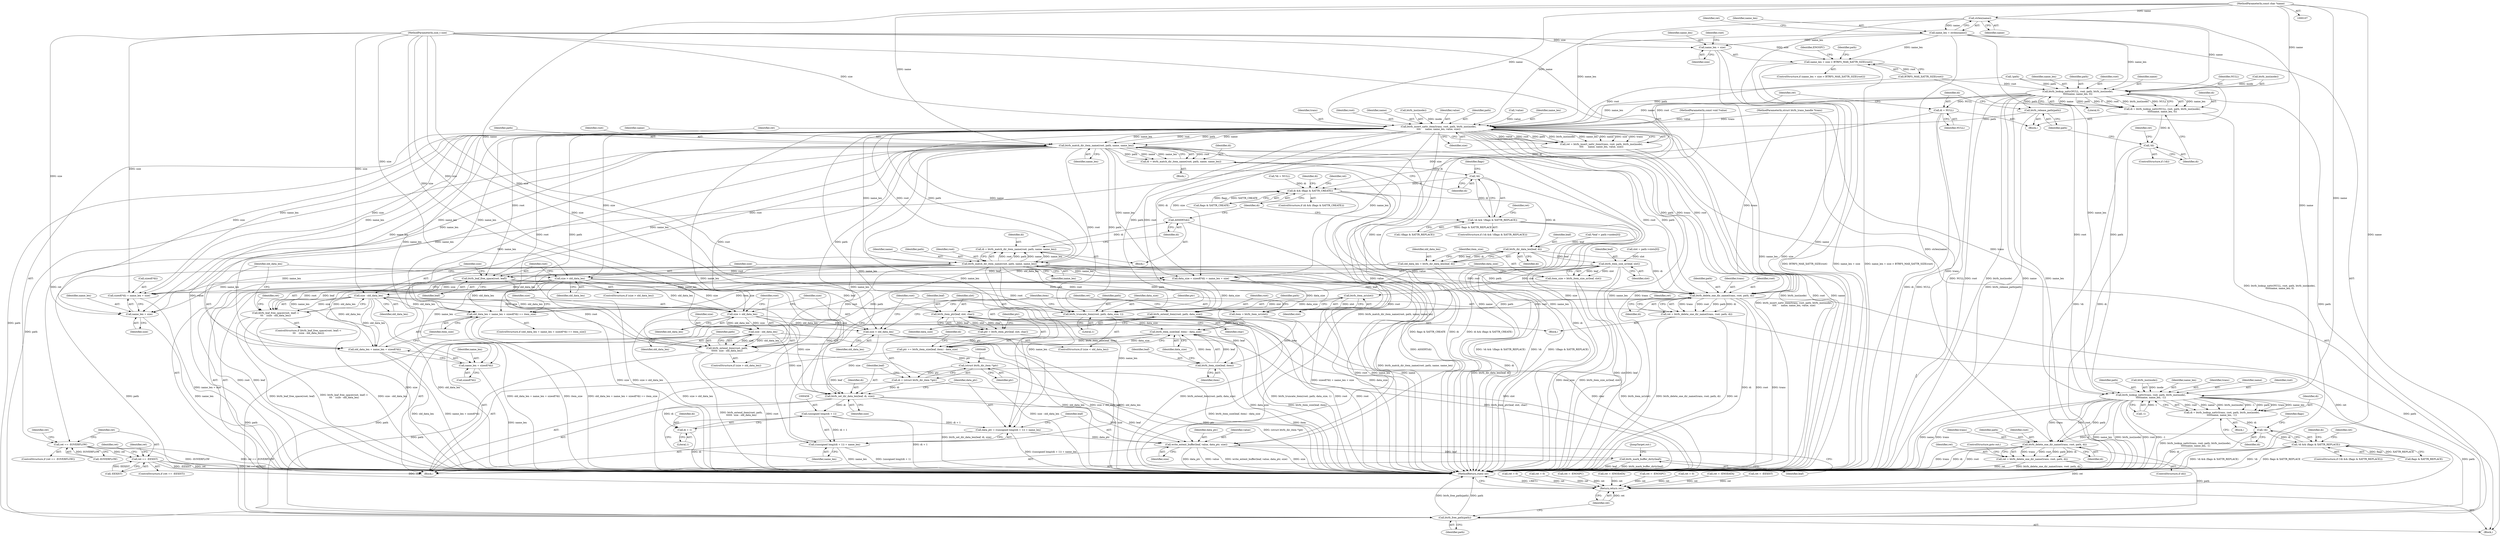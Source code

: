 digraph "0_linux_5f5bc6b1e2d5a6f827bc860ef2dc5b6f365d1339_1@API" {
"1000130" [label="(Call,strlen(name))"];
"1000110" [label="(MethodParameterIn,const char *name)"];
"1000128" [label="(Call,name_len = strlen(name))"];
"1000137" [label="(Call,name_len + size > BTRFS_MAX_XATTR_SIZE(root))"];
"1000138" [label="(Call,name_len + size)"];
"1000166" [label="(Call,btrfs_lookup_xattr(trans, root, path, btrfs_ino(inode),\n\t\t\t\t\tname, name_len, -1))"];
"1000164" [label="(Call,di = btrfs_lookup_xattr(trans, root, path, btrfs_ino(inode),\n\t\t\t\t\tname, name_len, -1))"];
"1000178" [label="(Call,!di)"];
"1000177" [label="(Call,!di && (flags & XATTR_REPLACE))"];
"1000192" [label="(Call,btrfs_delete_one_dir_name(trans, root, path, di))"];
"1000190" [label="(Call,ret = btrfs_delete_one_dir_name(trans, root, path, di))"];
"1000475" [label="(Return,return ret;)"];
"1000473" [label="(Call,btrfs_free_path(path))"];
"1000211" [label="(Call,btrfs_lookup_xattr(NULL, root, path, btrfs_ino(inode),\n\t\t\t\t\tname, name_len, 0))"];
"1000209" [label="(Call,di = btrfs_lookup_xattr(NULL, root, path, btrfs_ino(inode),\n\t\t\t\t\tname, name_len, 0))"];
"1000221" [label="(Call,!di)"];
"1000229" [label="(Call,btrfs_release_path(path))"];
"1000236" [label="(Call,btrfs_insert_xattr_item(trans, root, path, btrfs_ino(inode),\n\t\t\t\t      name, name_len, value, size))"];
"1000234" [label="(Call,ret = btrfs_insert_xattr_item(trans, root, path, btrfs_ino(inode),\n\t\t\t\t      name, name_len, value, size))"];
"1000247" [label="(Call,ret == -EOVERFLOW)"];
"1000284" [label="(Call,ret == -EEXIST)"];
"1000263" [label="(Call,btrfs_match_dir_item_name(root, path, name, name_len))"];
"1000261" [label="(Call,di = btrfs_match_dir_item_name(root, path, name, name_len))"];
"1000270" [label="(Call,!di)"];
"1000269" [label="(Call,!di && !(flags & XATTR_REPLACE))"];
"1000307" [label="(Call,di && (flags & XATTR_CREATE))"];
"1000340" [label="(Call,btrfs_dir_data_len(leaf, di))"];
"1000338" [label="(Call,old_data_len = btrfs_dir_data_len(leaf, di))"];
"1000363" [label="(Call,size > old_data_len)"];
"1000372" [label="(Call,size - old_data_len)"];
"1000368" [label="(Call,btrfs_leaf_free_space(root, leaf) <\n\t\t\t    (size - old_data_len))"];
"1000382" [label="(Call,old_data_len + name_len + sizeof(*di) == item_size)"];
"1000383" [label="(Call,old_data_len + name_len + sizeof(*di))"];
"1000393" [label="(Call,size > old_data_len)"];
"1000399" [label="(Call,size - old_data_len)"];
"1000396" [label="(Call,btrfs_extend_item(root, path,\n\t\t\t\t\t\t  size - old_data_len))"];
"1000450" [label="(Call,btrfs_set_dir_data_len(leaf, di, size))"];
"1000457" [label="(Call,(unsigned long)(di + 1))"];
"1000454" [label="(Call,data_ptr = ((unsigned long)(di + 1)) + name_len)"];
"1000463" [label="(Call,write_extent_buffer(leaf, value, data_ptr, size))"];
"1000468" [label="(Call,btrfs_mark_buffer_dirty(leaf))"];
"1000456" [label="(Call,((unsigned long)(di + 1)) + name_len)"];
"1000459" [label="(Call,di + 1)"];
"1000404" [label="(Call,size < old_data_len)"];
"1000346" [label="(Call,btrfs_item_size_nr(leaf, slot))"];
"1000344" [label="(Call,item_size = btrfs_item_size_nr(leaf, slot))"];
"1000369" [label="(Call,btrfs_leaf_free_space(root, leaf))"];
"1000407" [label="(Call,btrfs_truncate_item(root, path, data_size, 1))"];
"1000440" [label="(Call,btrfs_item_size(leaf, item) - data_size)"];
"1000438" [label="(Call,ptr += btrfs_item_size(leaf, item) - data_size)"];
"1000447" [label="(Call,(struct btrfs_dir_item *)ptr)"];
"1000445" [label="(Call,di = (struct btrfs_dir_item *)ptr)"];
"1000416" [label="(Call,btrfs_delete_one_dir_name(trans, root, path, di))"];
"1000414" [label="(Call,ret = btrfs_delete_one_dir_name(trans, root, path, di))"];
"1000424" [label="(Call,btrfs_extend_item(root, path, data_size))"];
"1000434" [label="(Call,btrfs_item_ptr(leaf, slot, char))"];
"1000432" [label="(Call,ptr = btrfs_item_ptr(leaf, slot, char))"];
"1000441" [label="(Call,btrfs_item_size(leaf, item))"];
"1000430" [label="(Call,btrfs_item_nr(slot))"];
"1000428" [label="(Call,item = btrfs_item_nr(slot))"];
"1000350" [label="(Call,data_size = sizeof(*di) + name_len + size)"];
"1000352" [label="(Call,sizeof(*di) + name_len + size)"];
"1000356" [label="(Call,name_len + size)"];
"1000385" [label="(Call,name_len + sizeof(*di))"];
"1000294" [label="(Call,btrfs_match_dir_item_name(root, path, name, name_len))"];
"1000292" [label="(Call,di = btrfs_match_dir_item_name(root, path, name, name_len))"];
"1000299" [label="(Call,ASSERT(di))"];
"1000231" [label="(Call,di = NULL)"];
"1000192" [label="(Call,btrfs_delete_one_dir_name(trans, root, path, di))"];
"1000183" [label="(Call,ret = -ENODATA)"];
"1000174" [label="(Call,-1)"];
"1000172" [label="(Identifier,name)"];
"1000414" [label="(Call,ret = btrfs_delete_one_dir_name(trans, root, path, di))"];
"1000265" [label="(Identifier,path)"];
"1000309" [label="(Call,flags & XATTR_CREATE)"];
"1000339" [label="(Identifier,old_data_len)"];
"1000194" [label="(Identifier,root)"];
"1000369" [label="(Call,btrfs_leaf_free_space(root, leaf))"];
"1000387" [label="(Call,sizeof(*di))"];
"1000347" [label="(Identifier,leaf)"];
"1000322" [label="(Call,slot = path->slots[0])"];
"1000277" [label="(Call,ret = -ENOSPC)"];
"1000246" [label="(ControlStructure,if (ret == -EOVERFLOW))"];
"1000178" [label="(Call,!di)"];
"1000307" [label="(Call,di && (flags & XATTR_CREATE))"];
"1000290" [label="(Identifier,ret)"];
"1000269" [label="(Call,!di && !(flags & XATTR_REPLACE))"];
"1000346" [label="(Call,btrfs_item_size_nr(leaf, slot))"];
"1000108" [label="(MethodParameterIn,struct btrfs_trans_handle *trans)"];
"1000381" [label="(ControlStructure,if (old_data_len + name_len + sizeof(*di) == item_size))"];
"1000404" [label="(Call,size < old_data_len)"];
"1000433" [label="(Identifier,ptr)"];
"1000406" [label="(Identifier,old_data_len)"];
"1000436" [label="(Identifier,slot)"];
"1000386" [label="(Identifier,name_len)"];
"1000415" [label="(Identifier,ret)"];
"1000353" [label="(Call,sizeof(*di))"];
"1000286" [label="(Call,-EEXIST)"];
"1000110" [label="(MethodParameterIn,const char *name)"];
"1000165" [label="(Identifier,di)"];
"1000213" [label="(Identifier,root)"];
"1000111" [label="(MethodParameterIn,const void *value)"];
"1000413" [label="(Block,)"];
"1000202" [label="(Block,)"];
"1000168" [label="(Identifier,root)"];
"1000252" [label="(Call,ret = 0)"];
"1000239" [label="(Identifier,path)"];
"1000247" [label="(Call,ret == -EOVERFLOW)"];
"1000444" [label="(Identifier,data_size)"];
"1000371" [label="(Identifier,leaf)"];
"1000263" [label="(Call,btrfs_match_dir_item_name(root, path, name, name_len))"];
"1000462" [label="(Identifier,name_len)"];
"1000224" [label="(Call,ret = -ENODATA)"];
"1000161" [label="(Call,!value)"];
"1000443" [label="(Identifier,item)"];
"1000352" [label="(Call,sizeof(*di) + name_len + size)"];
"1000217" [label="(Identifier,name)"];
"1000176" [label="(ControlStructure,if (!di && (flags & XATTR_REPLACE)))"];
"1000139" [label="(Identifier,name_len)"];
"1000306" [label="(ControlStructure,if (di && (flags & XATTR_CREATE)))"];
"1000267" [label="(Identifier,name_len)"];
"1000368" [label="(Call,btrfs_leaf_free_space(root, leaf) <\n\t\t\t    (size - old_data_len))"];
"1000145" [label="(Identifier,ENOSPC)"];
"1000367" [label="(ControlStructure,if (btrfs_leaf_free_space(root, leaf) <\n\t\t\t    (size - old_data_len)))"];
"1000220" [label="(ControlStructure,if (!di))"];
"1000196" [label="(Identifier,di)"];
"1000249" [label="(Call,-EOVERFLOW)"];
"1000128" [label="(Call,name_len = strlen(name))"];
"1000341" [label="(Identifier,leaf)"];
"1000274" [label="(Identifier,flags)"];
"1000271" [label="(Identifier,di)"];
"1000467" [label="(Identifier,size)"];
"1000296" [label="(Identifier,path)"];
"1000243" [label="(Identifier,name_len)"];
"1000430" [label="(Call,btrfs_item_nr(slot))"];
"1000434" [label="(Call,btrfs_item_ptr(leaf, slot, char))"];
"1000442" [label="(Identifier,leaf)"];
"1000313" [label="(Call,ret = -EEXIST)"];
"1000392" [label="(ControlStructure,if (size > old_data_len))"];
"1000465" [label="(Identifier,value)"];
"1000424" [label="(Call,btrfs_extend_item(root, path, data_size))"];
"1000456" [label="(Call,((unsigned long)(di + 1)) + name_len)"];
"1000264" [label="(Identifier,root)"];
"1000397" [label="(Identifier,root)"];
"1000464" [label="(Identifier,leaf)"];
"1000408" [label="(Identifier,root)"];
"1000418" [label="(Identifier,root)"];
"1000295" [label="(Identifier,root)"];
"1000212" [label="(Identifier,NULL)"];
"1000416" [label="(Call,btrfs_delete_one_dir_name(trans, root, path, di))"];
"1000400" [label="(Identifier,size)"];
"1000190" [label="(Call,ret = btrfs_delete_one_dir_name(trans, root, path, di))"];
"1000384" [label="(Identifier,old_data_len)"];
"1000440" [label="(Call,btrfs_item_size(leaf, item) - data_size)"];
"1000410" [label="(Identifier,data_size)"];
"1000477" [label="(MethodReturn,static int)"];
"1000427" [label="(Identifier,data_size)"];
"1000197" [label="(ControlStructure,goto out;)"];
"1000472" [label="(JumpTarget,out:)"];
"1000240" [label="(Call,btrfs_ino(inode))"];
"1000285" [label="(Identifier,ret)"];
"1000452" [label="(Identifier,di)"];
"1000235" [label="(Identifier,ret)"];
"1000278" [label="(Identifier,ret)"];
"1000363" [label="(Call,size > old_data_len)"];
"1000231" [label="(Call,di = NULL)"];
"1000140" [label="(Identifier,size)"];
"1000446" [label="(Identifier,di)"];
"1000237" [label="(Identifier,trans)"];
"1000137" [label="(Call,name_len + size > BTRFS_MAX_XATTR_SIZE(root))"];
"1000116" [label="(Call,*di = NULL)"];
"1000230" [label="(Identifier,path)"];
"1000390" [label="(Identifier,item_size)"];
"1000396" [label="(Call,btrfs_extend_item(root, path,\n\t\t\t\t\t\t  size - old_data_len))"];
"1000351" [label="(Identifier,data_size)"];
"1000229" [label="(Call,btrfs_release_path(path))"];
"1000393" [label="(Call,size > old_data_len)"];
"1000455" [label="(Identifier,data_ptr)"];
"1000469" [label="(Identifier,leaf)"];
"1000303" [label="(Identifier,ret)"];
"1000460" [label="(Identifier,di)"];
"1000166" [label="(Call,btrfs_lookup_xattr(trans, root, path, btrfs_ino(inode),\n\t\t\t\t\tname, name_len, -1))"];
"1000475" [label="(Return,return ret;)"];
"1000272" [label="(Call,!(flags & XATTR_REPLACE))"];
"1000451" [label="(Identifier,leaf)"];
"1000344" [label="(Call,item_size = btrfs_item_size_nr(leaf, slot))"];
"1000374" [label="(Identifier,old_data_len)"];
"1000457" [label="(Call,(unsigned long)(di + 1))"];
"1000292" [label="(Call,di = btrfs_match_dir_item_name(root, path, name, name_len))"];
"1000215" [label="(Call,btrfs_ino(inode))"];
"1000445" [label="(Call,di = (struct btrfs_dir_item *)ptr)"];
"1000210" [label="(Identifier,di)"];
"1000218" [label="(Identifier,name_len)"];
"1000474" [label="(Identifier,path)"];
"1000169" [label="(Identifier,path)"];
"1000221" [label="(Call,!di)"];
"1000377" [label="(Identifier,ret)"];
"1000394" [label="(Identifier,size)"];
"1000466" [label="(Identifier,data_ptr)"];
"1000338" [label="(Call,old_data_len = btrfs_dir_data_len(leaf, di))"];
"1000419" [label="(Identifier,path)"];
"1000431" [label="(Identifier,slot)"];
"1000435" [label="(Identifier,leaf)"];
"1000289" [label="(Call,ret = 0)"];
"1000373" [label="(Identifier,size)"];
"1000425" [label="(Identifier,root)"];
"1000426" [label="(Identifier,path)"];
"1000193" [label="(Identifier,trans)"];
"1000441" [label="(Call,btrfs_item_size(leaf, item))"];
"1000319" [label="(Identifier,di)"];
"1000449" [label="(Identifier,ptr)"];
"1000147" [label="(Identifier,path)"];
"1000177" [label="(Call,!di && (flags & XATTR_REPLACE))"];
"1000219" [label="(Literal,0)"];
"1000222" [label="(Identifier,di)"];
"1000138" [label="(Call,name_len + size)"];
"1000141" [label="(Call,BTRFS_MAX_XATTR_SIZE(root))"];
"1000130" [label="(Call,strlen(name))"];
"1000195" [label="(Identifier,path)"];
"1000429" [label="(Identifier,item)"];
"1000191" [label="(Identifier,ret)"];
"1000428" [label="(Call,item = btrfs_item_nr(slot))"];
"1000476" [label="(Identifier,ret)"];
"1000233" [label="(Identifier,NULL)"];
"1000253" [label="(Identifier,ret)"];
"1000405" [label="(Identifier,size)"];
"1000133" [label="(Call,ret = 0)"];
"1000245" [label="(Identifier,size)"];
"1000403" [label="(ControlStructure,if (size < old_data_len))"];
"1000288" [label="(Block,)"];
"1000357" [label="(Identifier,name_len)"];
"1000308" [label="(Identifier,di)"];
"1000170" [label="(Call,btrfs_ino(inode))"];
"1000299" [label="(Call,ASSERT(di))"];
"1000450" [label="(Call,btrfs_set_dir_data_len(leaf, di, size))"];
"1000350" [label="(Call,data_size = sizeof(*di) + name_len + size)"];
"1000330" [label="(Call,*leaf = path->nodes[0])"];
"1000297" [label="(Identifier,name)"];
"1000376" [label="(Call,ret = -ENOSPC)"];
"1000232" [label="(Identifier,di)"];
"1000294" [label="(Call,btrfs_match_dir_item_name(root, path, name, name_len))"];
"1000439" [label="(Identifier,ptr)"];
"1000270" [label="(Call,!di)"];
"1000236" [label="(Call,btrfs_insert_xattr_item(trans, root, path, btrfs_ino(inode),\n\t\t\t\t      name, name_len, value, size))"];
"1000131" [label="(Identifier,name)"];
"1000112" [label="(MethodParameterIn,size_t size)"];
"1000225" [label="(Identifier,ret)"];
"1000463" [label="(Call,write_extent_buffer(leaf, value, data_ptr, size))"];
"1000298" [label="(Identifier,name_len)"];
"1000209" [label="(Call,di = btrfs_lookup_xattr(NULL, root, path, btrfs_ino(inode),\n\t\t\t\t\tname, name_len, 0))"];
"1000163" [label="(Block,)"];
"1000382" [label="(Call,old_data_len + name_len + sizeof(*di) == item_size)"];
"1000401" [label="(Identifier,old_data_len)"];
"1000468" [label="(Call,btrfs_mark_buffer_dirty(leaf))"];
"1000422" [label="(Identifier,ret)"];
"1000211" [label="(Call,btrfs_lookup_xattr(NULL, root, path, btrfs_ino(inode),\n\t\t\t\t\tname, name_len, 0))"];
"1000398" [label="(Identifier,path)"];
"1000262" [label="(Identifier,di)"];
"1000364" [label="(Identifier,size)"];
"1000234" [label="(Call,ret = btrfs_insert_xattr_item(trans, root, path, btrfs_ino(inode),\n\t\t\t\t      name, name_len, value, size))"];
"1000150" [label="(Call,!path)"];
"1000372" [label="(Call,size - old_data_len)"];
"1000342" [label="(Identifier,di)"];
"1000417" [label="(Identifier,trans)"];
"1000437" [label="(Identifier,char)"];
"1000407" [label="(Call,btrfs_truncate_item(root, path, data_size, 1))"];
"1000447" [label="(Call,(struct btrfs_dir_item *)ptr)"];
"1000179" [label="(Identifier,di)"];
"1000142" [label="(Identifier,root)"];
"1000238" [label="(Identifier,root)"];
"1000383" [label="(Call,old_data_len + name_len + sizeof(*di))"];
"1000370" [label="(Identifier,root)"];
"1000411" [label="(Literal,1)"];
"1000181" [label="(Identifier,flags)"];
"1000214" [label="(Identifier,path)"];
"1000261" [label="(Call,di = btrfs_match_dir_item_name(root, path, name, name_len))"];
"1000266" [label="(Identifier,name)"];
"1000188" [label="(ControlStructure,if (di))"];
"1000454" [label="(Call,data_ptr = ((unsigned long)(di + 1)) + name_len)"];
"1000314" [label="(Identifier,ret)"];
"1000340" [label="(Call,btrfs_dir_data_len(leaf, di))"];
"1000348" [label="(Identifier,slot)"];
"1000438" [label="(Call,ptr += btrfs_item_size(leaf, item) - data_size)"];
"1000251" [label="(Block,)"];
"1000134" [label="(Identifier,ret)"];
"1000283" [label="(ControlStructure,if (ret == -EEXIST))"];
"1000242" [label="(Identifier,name)"];
"1000432" [label="(Call,ptr = btrfs_item_ptr(leaf, slot, char))"];
"1000459" [label="(Call,di + 1)"];
"1000284" [label="(Call,ret == -EEXIST)"];
"1000453" [label="(Identifier,size)"];
"1000362" [label="(ControlStructure,if (size > old_data_len))"];
"1000399" [label="(Call,size - old_data_len)"];
"1000189" [label="(Identifier,di)"];
"1000420" [label="(Identifier,di)"];
"1000114" [label="(Block,)"];
"1000385" [label="(Call,name_len + sizeof(*di))"];
"1000173" [label="(Identifier,name_len)"];
"1000244" [label="(Identifier,value)"];
"1000268" [label="(ControlStructure,if (!di && !(flags & XATTR_REPLACE)))"];
"1000409" [label="(Identifier,path)"];
"1000136" [label="(ControlStructure,if (name_len + size > BTRFS_MAX_XATTR_SIZE(root)))"];
"1000358" [label="(Identifier,size)"];
"1000164" [label="(Call,di = btrfs_lookup_xattr(trans, root, path, btrfs_ino(inode),\n\t\t\t\t\tname, name_len, -1))"];
"1000300" [label="(Identifier,di)"];
"1000129" [label="(Identifier,name_len)"];
"1000320" [label="(Block,)"];
"1000180" [label="(Call,flags & XATTR_REPLACE)"];
"1000345" [label="(Identifier,item_size)"];
"1000248" [label="(Identifier,ret)"];
"1000473" [label="(Call,btrfs_free_path(path))"];
"1000461" [label="(Literal,1)"];
"1000365" [label="(Identifier,old_data_len)"];
"1000293" [label="(Identifier,di)"];
"1000356" [label="(Call,name_len + size)"];
"1000167" [label="(Identifier,trans)"];
"1000395" [label="(Identifier,old_data_len)"];
"1000184" [label="(Identifier,ret)"];
"1000130" -> "1000128"  [label="AST: "];
"1000130" -> "1000131"  [label="CFG: "];
"1000131" -> "1000130"  [label="AST: "];
"1000128" -> "1000130"  [label="CFG: "];
"1000130" -> "1000477"  [label="DDG: name"];
"1000130" -> "1000128"  [label="DDG: name"];
"1000110" -> "1000130"  [label="DDG: name"];
"1000130" -> "1000166"  [label="DDG: name"];
"1000130" -> "1000211"  [label="DDG: name"];
"1000130" -> "1000236"  [label="DDG: name"];
"1000110" -> "1000107"  [label="AST: "];
"1000110" -> "1000477"  [label="DDG: name"];
"1000110" -> "1000166"  [label="DDG: name"];
"1000110" -> "1000211"  [label="DDG: name"];
"1000110" -> "1000236"  [label="DDG: name"];
"1000110" -> "1000263"  [label="DDG: name"];
"1000110" -> "1000294"  [label="DDG: name"];
"1000128" -> "1000114"  [label="AST: "];
"1000129" -> "1000128"  [label="AST: "];
"1000134" -> "1000128"  [label="CFG: "];
"1000128" -> "1000477"  [label="DDG: strlen(name)"];
"1000128" -> "1000137"  [label="DDG: name_len"];
"1000128" -> "1000138"  [label="DDG: name_len"];
"1000128" -> "1000166"  [label="DDG: name_len"];
"1000128" -> "1000211"  [label="DDG: name_len"];
"1000128" -> "1000236"  [label="DDG: name_len"];
"1000137" -> "1000136"  [label="AST: "];
"1000137" -> "1000141"  [label="CFG: "];
"1000138" -> "1000137"  [label="AST: "];
"1000141" -> "1000137"  [label="AST: "];
"1000145" -> "1000137"  [label="CFG: "];
"1000147" -> "1000137"  [label="CFG: "];
"1000137" -> "1000477"  [label="DDG: BTRFS_MAX_XATTR_SIZE(root)"];
"1000137" -> "1000477"  [label="DDG: name_len + size"];
"1000137" -> "1000477"  [label="DDG: name_len + size > BTRFS_MAX_XATTR_SIZE(root)"];
"1000112" -> "1000137"  [label="DDG: size"];
"1000141" -> "1000137"  [label="DDG: root"];
"1000138" -> "1000140"  [label="CFG: "];
"1000139" -> "1000138"  [label="AST: "];
"1000140" -> "1000138"  [label="AST: "];
"1000142" -> "1000138"  [label="CFG: "];
"1000138" -> "1000477"  [label="DDG: name_len"];
"1000138" -> "1000477"  [label="DDG: size"];
"1000112" -> "1000138"  [label="DDG: size"];
"1000166" -> "1000164"  [label="AST: "];
"1000166" -> "1000174"  [label="CFG: "];
"1000167" -> "1000166"  [label="AST: "];
"1000168" -> "1000166"  [label="AST: "];
"1000169" -> "1000166"  [label="AST: "];
"1000170" -> "1000166"  [label="AST: "];
"1000172" -> "1000166"  [label="AST: "];
"1000173" -> "1000166"  [label="AST: "];
"1000174" -> "1000166"  [label="AST: "];
"1000164" -> "1000166"  [label="CFG: "];
"1000166" -> "1000477"  [label="DDG: root"];
"1000166" -> "1000477"  [label="DDG: name"];
"1000166" -> "1000477"  [label="DDG: trans"];
"1000166" -> "1000477"  [label="DDG: name_len"];
"1000166" -> "1000477"  [label="DDG: btrfs_ino(inode)"];
"1000166" -> "1000477"  [label="DDG: -1"];
"1000166" -> "1000164"  [label="DDG: root"];
"1000166" -> "1000164"  [label="DDG: name"];
"1000166" -> "1000164"  [label="DDG: btrfs_ino(inode)"];
"1000166" -> "1000164"  [label="DDG: -1"];
"1000166" -> "1000164"  [label="DDG: path"];
"1000166" -> "1000164"  [label="DDG: trans"];
"1000166" -> "1000164"  [label="DDG: name_len"];
"1000108" -> "1000166"  [label="DDG: trans"];
"1000141" -> "1000166"  [label="DDG: root"];
"1000150" -> "1000166"  [label="DDG: path"];
"1000170" -> "1000166"  [label="DDG: inode"];
"1000174" -> "1000166"  [label="DDG: 1"];
"1000166" -> "1000192"  [label="DDG: trans"];
"1000166" -> "1000192"  [label="DDG: root"];
"1000166" -> "1000192"  [label="DDG: path"];
"1000166" -> "1000473"  [label="DDG: path"];
"1000164" -> "1000163"  [label="AST: "];
"1000165" -> "1000164"  [label="AST: "];
"1000179" -> "1000164"  [label="CFG: "];
"1000164" -> "1000477"  [label="DDG: btrfs_lookup_xattr(trans, root, path, btrfs_ino(inode),\n\t\t\t\t\tname, name_len, -1)"];
"1000164" -> "1000178"  [label="DDG: di"];
"1000178" -> "1000177"  [label="AST: "];
"1000178" -> "1000179"  [label="CFG: "];
"1000179" -> "1000178"  [label="AST: "];
"1000181" -> "1000178"  [label="CFG: "];
"1000177" -> "1000178"  [label="CFG: "];
"1000178" -> "1000477"  [label="DDG: di"];
"1000178" -> "1000177"  [label="DDG: di"];
"1000178" -> "1000192"  [label="DDG: di"];
"1000177" -> "1000176"  [label="AST: "];
"1000177" -> "1000180"  [label="CFG: "];
"1000180" -> "1000177"  [label="AST: "];
"1000184" -> "1000177"  [label="CFG: "];
"1000189" -> "1000177"  [label="CFG: "];
"1000177" -> "1000477"  [label="DDG: !di"];
"1000177" -> "1000477"  [label="DDG: flags & XATTR_REPLACE"];
"1000177" -> "1000477"  [label="DDG: !di && (flags & XATTR_REPLACE)"];
"1000180" -> "1000177"  [label="DDG: flags"];
"1000180" -> "1000177"  [label="DDG: XATTR_REPLACE"];
"1000192" -> "1000190"  [label="AST: "];
"1000192" -> "1000196"  [label="CFG: "];
"1000193" -> "1000192"  [label="AST: "];
"1000194" -> "1000192"  [label="AST: "];
"1000195" -> "1000192"  [label="AST: "];
"1000196" -> "1000192"  [label="AST: "];
"1000190" -> "1000192"  [label="CFG: "];
"1000192" -> "1000477"  [label="DDG: root"];
"1000192" -> "1000477"  [label="DDG: trans"];
"1000192" -> "1000477"  [label="DDG: di"];
"1000192" -> "1000190"  [label="DDG: trans"];
"1000192" -> "1000190"  [label="DDG: root"];
"1000192" -> "1000190"  [label="DDG: path"];
"1000192" -> "1000190"  [label="DDG: di"];
"1000108" -> "1000192"  [label="DDG: trans"];
"1000192" -> "1000473"  [label="DDG: path"];
"1000190" -> "1000188"  [label="AST: "];
"1000191" -> "1000190"  [label="AST: "];
"1000197" -> "1000190"  [label="CFG: "];
"1000190" -> "1000477"  [label="DDG: ret"];
"1000190" -> "1000477"  [label="DDG: btrfs_delete_one_dir_name(trans, root, path, di)"];
"1000190" -> "1000475"  [label="DDG: ret"];
"1000475" -> "1000114"  [label="AST: "];
"1000475" -> "1000476"  [label="CFG: "];
"1000476" -> "1000475"  [label="AST: "];
"1000477" -> "1000475"  [label="CFG: "];
"1000475" -> "1000477"  [label="DDG: <RET>"];
"1000476" -> "1000475"  [label="DDG: ret"];
"1000224" -> "1000475"  [label="DDG: ret"];
"1000376" -> "1000475"  [label="DDG: ret"];
"1000284" -> "1000475"  [label="DDG: ret"];
"1000183" -> "1000475"  [label="DDG: ret"];
"1000133" -> "1000475"  [label="DDG: ret"];
"1000277" -> "1000475"  [label="DDG: ret"];
"1000414" -> "1000475"  [label="DDG: ret"];
"1000313" -> "1000475"  [label="DDG: ret"];
"1000252" -> "1000475"  [label="DDG: ret"];
"1000289" -> "1000475"  [label="DDG: ret"];
"1000473" -> "1000114"  [label="AST: "];
"1000473" -> "1000474"  [label="CFG: "];
"1000474" -> "1000473"  [label="AST: "];
"1000476" -> "1000473"  [label="CFG: "];
"1000473" -> "1000477"  [label="DDG: path"];
"1000473" -> "1000477"  [label="DDG: btrfs_free_path(path)"];
"1000211" -> "1000473"  [label="DDG: path"];
"1000424" -> "1000473"  [label="DDG: path"];
"1000416" -> "1000473"  [label="DDG: path"];
"1000236" -> "1000473"  [label="DDG: path"];
"1000396" -> "1000473"  [label="DDG: path"];
"1000294" -> "1000473"  [label="DDG: path"];
"1000407" -> "1000473"  [label="DDG: path"];
"1000263" -> "1000473"  [label="DDG: path"];
"1000211" -> "1000209"  [label="AST: "];
"1000211" -> "1000219"  [label="CFG: "];
"1000212" -> "1000211"  [label="AST: "];
"1000213" -> "1000211"  [label="AST: "];
"1000214" -> "1000211"  [label="AST: "];
"1000215" -> "1000211"  [label="AST: "];
"1000217" -> "1000211"  [label="AST: "];
"1000218" -> "1000211"  [label="AST: "];
"1000219" -> "1000211"  [label="AST: "];
"1000209" -> "1000211"  [label="CFG: "];
"1000211" -> "1000477"  [label="DDG: name"];
"1000211" -> "1000477"  [label="DDG: name_len"];
"1000211" -> "1000477"  [label="DDG: NULL"];
"1000211" -> "1000477"  [label="DDG: root"];
"1000211" -> "1000477"  [label="DDG: btrfs_ino(inode)"];
"1000211" -> "1000209"  [label="DDG: name_len"];
"1000211" -> "1000209"  [label="DDG: name"];
"1000211" -> "1000209"  [label="DDG: path"];
"1000211" -> "1000209"  [label="DDG: 0"];
"1000211" -> "1000209"  [label="DDG: root"];
"1000211" -> "1000209"  [label="DDG: btrfs_ino(inode)"];
"1000211" -> "1000209"  [label="DDG: NULL"];
"1000141" -> "1000211"  [label="DDG: root"];
"1000150" -> "1000211"  [label="DDG: path"];
"1000215" -> "1000211"  [label="DDG: inode"];
"1000211" -> "1000229"  [label="DDG: path"];
"1000211" -> "1000231"  [label="DDG: NULL"];
"1000211" -> "1000236"  [label="DDG: root"];
"1000211" -> "1000236"  [label="DDG: name"];
"1000211" -> "1000236"  [label="DDG: name_len"];
"1000209" -> "1000202"  [label="AST: "];
"1000210" -> "1000209"  [label="AST: "];
"1000222" -> "1000209"  [label="CFG: "];
"1000209" -> "1000477"  [label="DDG: btrfs_lookup_xattr(NULL, root, path, btrfs_ino(inode),\n\t\t\t\t\tname, name_len, 0)"];
"1000209" -> "1000221"  [label="DDG: di"];
"1000221" -> "1000220"  [label="AST: "];
"1000221" -> "1000222"  [label="CFG: "];
"1000222" -> "1000221"  [label="AST: "];
"1000225" -> "1000221"  [label="CFG: "];
"1000230" -> "1000221"  [label="CFG: "];
"1000221" -> "1000477"  [label="DDG: !di"];
"1000221" -> "1000477"  [label="DDG: di"];
"1000229" -> "1000202"  [label="AST: "];
"1000229" -> "1000230"  [label="CFG: "];
"1000230" -> "1000229"  [label="AST: "];
"1000232" -> "1000229"  [label="CFG: "];
"1000229" -> "1000477"  [label="DDG: btrfs_release_path(path)"];
"1000229" -> "1000236"  [label="DDG: path"];
"1000236" -> "1000234"  [label="AST: "];
"1000236" -> "1000245"  [label="CFG: "];
"1000237" -> "1000236"  [label="AST: "];
"1000238" -> "1000236"  [label="AST: "];
"1000239" -> "1000236"  [label="AST: "];
"1000240" -> "1000236"  [label="AST: "];
"1000242" -> "1000236"  [label="AST: "];
"1000243" -> "1000236"  [label="AST: "];
"1000244" -> "1000236"  [label="AST: "];
"1000245" -> "1000236"  [label="AST: "];
"1000234" -> "1000236"  [label="CFG: "];
"1000236" -> "1000477"  [label="DDG: trans"];
"1000236" -> "1000477"  [label="DDG: btrfs_ino(inode)"];
"1000236" -> "1000477"  [label="DDG: root"];
"1000236" -> "1000477"  [label="DDG: name"];
"1000236" -> "1000477"  [label="DDG: value"];
"1000236" -> "1000477"  [label="DDG: size"];
"1000236" -> "1000477"  [label="DDG: name_len"];
"1000236" -> "1000234"  [label="DDG: value"];
"1000236" -> "1000234"  [label="DDG: root"];
"1000236" -> "1000234"  [label="DDG: path"];
"1000236" -> "1000234"  [label="DDG: btrfs_ino(inode)"];
"1000236" -> "1000234"  [label="DDG: name_len"];
"1000236" -> "1000234"  [label="DDG: name"];
"1000236" -> "1000234"  [label="DDG: size"];
"1000236" -> "1000234"  [label="DDG: trans"];
"1000108" -> "1000236"  [label="DDG: trans"];
"1000141" -> "1000236"  [label="DDG: root"];
"1000150" -> "1000236"  [label="DDG: path"];
"1000240" -> "1000236"  [label="DDG: inode"];
"1000161" -> "1000236"  [label="DDG: value"];
"1000111" -> "1000236"  [label="DDG: value"];
"1000112" -> "1000236"  [label="DDG: size"];
"1000236" -> "1000263"  [label="DDG: root"];
"1000236" -> "1000263"  [label="DDG: path"];
"1000236" -> "1000263"  [label="DDG: name"];
"1000236" -> "1000263"  [label="DDG: name_len"];
"1000236" -> "1000294"  [label="DDG: root"];
"1000236" -> "1000294"  [label="DDG: path"];
"1000236" -> "1000294"  [label="DDG: name"];
"1000236" -> "1000294"  [label="DDG: name_len"];
"1000236" -> "1000350"  [label="DDG: name_len"];
"1000236" -> "1000350"  [label="DDG: size"];
"1000236" -> "1000352"  [label="DDG: name_len"];
"1000236" -> "1000352"  [label="DDG: size"];
"1000236" -> "1000356"  [label="DDG: name_len"];
"1000236" -> "1000356"  [label="DDG: size"];
"1000236" -> "1000363"  [label="DDG: size"];
"1000236" -> "1000369"  [label="DDG: root"];
"1000236" -> "1000382"  [label="DDG: name_len"];
"1000236" -> "1000383"  [label="DDG: name_len"];
"1000236" -> "1000385"  [label="DDG: name_len"];
"1000236" -> "1000396"  [label="DDG: root"];
"1000236" -> "1000396"  [label="DDG: path"];
"1000236" -> "1000407"  [label="DDG: root"];
"1000236" -> "1000407"  [label="DDG: path"];
"1000236" -> "1000416"  [label="DDG: trans"];
"1000236" -> "1000416"  [label="DDG: root"];
"1000236" -> "1000416"  [label="DDG: path"];
"1000236" -> "1000454"  [label="DDG: name_len"];
"1000236" -> "1000456"  [label="DDG: name_len"];
"1000236" -> "1000463"  [label="DDG: value"];
"1000234" -> "1000114"  [label="AST: "];
"1000235" -> "1000234"  [label="AST: "];
"1000248" -> "1000234"  [label="CFG: "];
"1000234" -> "1000477"  [label="DDG: btrfs_insert_xattr_item(trans, root, path, btrfs_ino(inode),\n\t\t\t\t      name, name_len, value, size)"];
"1000234" -> "1000247"  [label="DDG: ret"];
"1000247" -> "1000246"  [label="AST: "];
"1000247" -> "1000249"  [label="CFG: "];
"1000248" -> "1000247"  [label="AST: "];
"1000249" -> "1000247"  [label="AST: "];
"1000253" -> "1000247"  [label="CFG: "];
"1000285" -> "1000247"  [label="CFG: "];
"1000247" -> "1000477"  [label="DDG: ret == -EOVERFLOW"];
"1000247" -> "1000477"  [label="DDG: -EOVERFLOW"];
"1000249" -> "1000247"  [label="DDG: EOVERFLOW"];
"1000247" -> "1000284"  [label="DDG: ret"];
"1000284" -> "1000283"  [label="AST: "];
"1000284" -> "1000286"  [label="CFG: "];
"1000285" -> "1000284"  [label="AST: "];
"1000286" -> "1000284"  [label="AST: "];
"1000290" -> "1000284"  [label="CFG: "];
"1000303" -> "1000284"  [label="CFG: "];
"1000284" -> "1000477"  [label="DDG: -EEXIST"];
"1000284" -> "1000477"  [label="DDG: ret"];
"1000284" -> "1000477"  [label="DDG: ret == -EEXIST"];
"1000286" -> "1000284"  [label="DDG: EEXIST"];
"1000263" -> "1000261"  [label="AST: "];
"1000263" -> "1000267"  [label="CFG: "];
"1000264" -> "1000263"  [label="AST: "];
"1000265" -> "1000263"  [label="AST: "];
"1000266" -> "1000263"  [label="AST: "];
"1000267" -> "1000263"  [label="AST: "];
"1000261" -> "1000263"  [label="CFG: "];
"1000263" -> "1000477"  [label="DDG: name_len"];
"1000263" -> "1000477"  [label="DDG: root"];
"1000263" -> "1000477"  [label="DDG: name"];
"1000263" -> "1000261"  [label="DDG: root"];
"1000263" -> "1000261"  [label="DDG: path"];
"1000263" -> "1000261"  [label="DDG: name"];
"1000263" -> "1000261"  [label="DDG: name_len"];
"1000263" -> "1000350"  [label="DDG: name_len"];
"1000263" -> "1000352"  [label="DDG: name_len"];
"1000263" -> "1000356"  [label="DDG: name_len"];
"1000263" -> "1000369"  [label="DDG: root"];
"1000263" -> "1000382"  [label="DDG: name_len"];
"1000263" -> "1000383"  [label="DDG: name_len"];
"1000263" -> "1000385"  [label="DDG: name_len"];
"1000263" -> "1000396"  [label="DDG: root"];
"1000263" -> "1000396"  [label="DDG: path"];
"1000263" -> "1000407"  [label="DDG: root"];
"1000263" -> "1000407"  [label="DDG: path"];
"1000263" -> "1000416"  [label="DDG: root"];
"1000263" -> "1000416"  [label="DDG: path"];
"1000263" -> "1000454"  [label="DDG: name_len"];
"1000263" -> "1000456"  [label="DDG: name_len"];
"1000261" -> "1000251"  [label="AST: "];
"1000262" -> "1000261"  [label="AST: "];
"1000271" -> "1000261"  [label="CFG: "];
"1000261" -> "1000477"  [label="DDG: btrfs_match_dir_item_name(root, path, name, name_len)"];
"1000261" -> "1000270"  [label="DDG: di"];
"1000270" -> "1000269"  [label="AST: "];
"1000270" -> "1000271"  [label="CFG: "];
"1000271" -> "1000270"  [label="AST: "];
"1000274" -> "1000270"  [label="CFG: "];
"1000269" -> "1000270"  [label="CFG: "];
"1000270" -> "1000477"  [label="DDG: di"];
"1000270" -> "1000269"  [label="DDG: di"];
"1000270" -> "1000307"  [label="DDG: di"];
"1000269" -> "1000268"  [label="AST: "];
"1000269" -> "1000272"  [label="CFG: "];
"1000272" -> "1000269"  [label="AST: "];
"1000278" -> "1000269"  [label="CFG: "];
"1000308" -> "1000269"  [label="CFG: "];
"1000269" -> "1000477"  [label="DDG: !di && !(flags & XATTR_REPLACE)"];
"1000269" -> "1000477"  [label="DDG: !di"];
"1000269" -> "1000477"  [label="DDG: !(flags & XATTR_REPLACE)"];
"1000272" -> "1000269"  [label="DDG: flags & XATTR_REPLACE"];
"1000307" -> "1000306"  [label="AST: "];
"1000307" -> "1000308"  [label="CFG: "];
"1000307" -> "1000309"  [label="CFG: "];
"1000308" -> "1000307"  [label="AST: "];
"1000309" -> "1000307"  [label="AST: "];
"1000314" -> "1000307"  [label="CFG: "];
"1000319" -> "1000307"  [label="CFG: "];
"1000307" -> "1000477"  [label="DDG: flags & XATTR_CREATE"];
"1000307" -> "1000477"  [label="DDG: di && (flags & XATTR_CREATE)"];
"1000307" -> "1000477"  [label="DDG: di"];
"1000116" -> "1000307"  [label="DDG: di"];
"1000299" -> "1000307"  [label="DDG: di"];
"1000231" -> "1000307"  [label="DDG: di"];
"1000309" -> "1000307"  [label="DDG: flags"];
"1000309" -> "1000307"  [label="DDG: XATTR_CREATE"];
"1000307" -> "1000340"  [label="DDG: di"];
"1000340" -> "1000338"  [label="AST: "];
"1000340" -> "1000342"  [label="CFG: "];
"1000341" -> "1000340"  [label="AST: "];
"1000342" -> "1000340"  [label="AST: "];
"1000338" -> "1000340"  [label="CFG: "];
"1000340" -> "1000477"  [label="DDG: di"];
"1000340" -> "1000338"  [label="DDG: leaf"];
"1000340" -> "1000338"  [label="DDG: di"];
"1000330" -> "1000340"  [label="DDG: leaf"];
"1000340" -> "1000346"  [label="DDG: leaf"];
"1000340" -> "1000416"  [label="DDG: di"];
"1000338" -> "1000320"  [label="AST: "];
"1000339" -> "1000338"  [label="AST: "];
"1000345" -> "1000338"  [label="CFG: "];
"1000338" -> "1000477"  [label="DDG: btrfs_dir_data_len(leaf, di)"];
"1000338" -> "1000363"  [label="DDG: old_data_len"];
"1000363" -> "1000362"  [label="AST: "];
"1000363" -> "1000365"  [label="CFG: "];
"1000364" -> "1000363"  [label="AST: "];
"1000365" -> "1000363"  [label="AST: "];
"1000370" -> "1000363"  [label="CFG: "];
"1000384" -> "1000363"  [label="CFG: "];
"1000363" -> "1000477"  [label="DDG: size"];
"1000363" -> "1000477"  [label="DDG: size > old_data_len"];
"1000112" -> "1000363"  [label="DDG: size"];
"1000363" -> "1000372"  [label="DDG: size"];
"1000363" -> "1000372"  [label="DDG: old_data_len"];
"1000363" -> "1000382"  [label="DDG: old_data_len"];
"1000363" -> "1000383"  [label="DDG: old_data_len"];
"1000363" -> "1000393"  [label="DDG: size"];
"1000363" -> "1000393"  [label="DDG: old_data_len"];
"1000363" -> "1000450"  [label="DDG: size"];
"1000372" -> "1000368"  [label="AST: "];
"1000372" -> "1000374"  [label="CFG: "];
"1000373" -> "1000372"  [label="AST: "];
"1000374" -> "1000372"  [label="AST: "];
"1000368" -> "1000372"  [label="CFG: "];
"1000372" -> "1000477"  [label="DDG: size"];
"1000372" -> "1000477"  [label="DDG: old_data_len"];
"1000372" -> "1000368"  [label="DDG: size"];
"1000372" -> "1000368"  [label="DDG: old_data_len"];
"1000112" -> "1000372"  [label="DDG: size"];
"1000372" -> "1000382"  [label="DDG: old_data_len"];
"1000372" -> "1000383"  [label="DDG: old_data_len"];
"1000372" -> "1000393"  [label="DDG: size"];
"1000372" -> "1000393"  [label="DDG: old_data_len"];
"1000372" -> "1000450"  [label="DDG: size"];
"1000368" -> "1000367"  [label="AST: "];
"1000369" -> "1000368"  [label="AST: "];
"1000377" -> "1000368"  [label="CFG: "];
"1000384" -> "1000368"  [label="CFG: "];
"1000368" -> "1000477"  [label="DDG: btrfs_leaf_free_space(root, leaf)"];
"1000368" -> "1000477"  [label="DDG: btrfs_leaf_free_space(root, leaf) <\n\t\t\t    (size - old_data_len)"];
"1000368" -> "1000477"  [label="DDG: size - old_data_len"];
"1000369" -> "1000368"  [label="DDG: root"];
"1000369" -> "1000368"  [label="DDG: leaf"];
"1000382" -> "1000381"  [label="AST: "];
"1000382" -> "1000390"  [label="CFG: "];
"1000383" -> "1000382"  [label="AST: "];
"1000390" -> "1000382"  [label="AST: "];
"1000394" -> "1000382"  [label="CFG: "];
"1000415" -> "1000382"  [label="CFG: "];
"1000382" -> "1000477"  [label="DDG: old_data_len + name_len + sizeof(*di)"];
"1000382" -> "1000477"  [label="DDG: item_size"];
"1000382" -> "1000477"  [label="DDG: old_data_len + name_len + sizeof(*di) == item_size"];
"1000294" -> "1000382"  [label="DDG: name_len"];
"1000344" -> "1000382"  [label="DDG: item_size"];
"1000383" -> "1000385"  [label="CFG: "];
"1000384" -> "1000383"  [label="AST: "];
"1000385" -> "1000383"  [label="AST: "];
"1000390" -> "1000383"  [label="CFG: "];
"1000383" -> "1000477"  [label="DDG: old_data_len"];
"1000383" -> "1000477"  [label="DDG: name_len + sizeof(*di)"];
"1000294" -> "1000383"  [label="DDG: name_len"];
"1000393" -> "1000392"  [label="AST: "];
"1000393" -> "1000395"  [label="CFG: "];
"1000394" -> "1000393"  [label="AST: "];
"1000395" -> "1000393"  [label="AST: "];
"1000397" -> "1000393"  [label="CFG: "];
"1000405" -> "1000393"  [label="CFG: "];
"1000393" -> "1000477"  [label="DDG: size > old_data_len"];
"1000112" -> "1000393"  [label="DDG: size"];
"1000393" -> "1000399"  [label="DDG: size"];
"1000393" -> "1000399"  [label="DDG: old_data_len"];
"1000393" -> "1000404"  [label="DDG: size"];
"1000393" -> "1000404"  [label="DDG: old_data_len"];
"1000399" -> "1000396"  [label="AST: "];
"1000399" -> "1000401"  [label="CFG: "];
"1000400" -> "1000399"  [label="AST: "];
"1000401" -> "1000399"  [label="AST: "];
"1000396" -> "1000399"  [label="CFG: "];
"1000399" -> "1000477"  [label="DDG: old_data_len"];
"1000399" -> "1000396"  [label="DDG: size"];
"1000399" -> "1000396"  [label="DDG: old_data_len"];
"1000112" -> "1000399"  [label="DDG: size"];
"1000399" -> "1000450"  [label="DDG: size"];
"1000396" -> "1000392"  [label="AST: "];
"1000397" -> "1000396"  [label="AST: "];
"1000398" -> "1000396"  [label="AST: "];
"1000429" -> "1000396"  [label="CFG: "];
"1000396" -> "1000477"  [label="DDG: btrfs_extend_item(root, path,\n\t\t\t\t\t\t  size - old_data_len)"];
"1000396" -> "1000477"  [label="DDG: root"];
"1000396" -> "1000477"  [label="DDG: size - old_data_len"];
"1000369" -> "1000396"  [label="DDG: root"];
"1000294" -> "1000396"  [label="DDG: root"];
"1000294" -> "1000396"  [label="DDG: path"];
"1000450" -> "1000320"  [label="AST: "];
"1000450" -> "1000453"  [label="CFG: "];
"1000451" -> "1000450"  [label="AST: "];
"1000452" -> "1000450"  [label="AST: "];
"1000453" -> "1000450"  [label="AST: "];
"1000455" -> "1000450"  [label="CFG: "];
"1000450" -> "1000477"  [label="DDG: btrfs_set_dir_data_len(leaf, di, size)"];
"1000441" -> "1000450"  [label="DDG: leaf"];
"1000445" -> "1000450"  [label="DDG: di"];
"1000404" -> "1000450"  [label="DDG: size"];
"1000112" -> "1000450"  [label="DDG: size"];
"1000450" -> "1000457"  [label="DDG: di"];
"1000450" -> "1000459"  [label="DDG: di"];
"1000450" -> "1000463"  [label="DDG: leaf"];
"1000450" -> "1000463"  [label="DDG: size"];
"1000457" -> "1000456"  [label="AST: "];
"1000457" -> "1000459"  [label="CFG: "];
"1000458" -> "1000457"  [label="AST: "];
"1000459" -> "1000457"  [label="AST: "];
"1000462" -> "1000457"  [label="CFG: "];
"1000457" -> "1000477"  [label="DDG: di + 1"];
"1000457" -> "1000454"  [label="DDG: di + 1"];
"1000457" -> "1000456"  [label="DDG: di + 1"];
"1000454" -> "1000320"  [label="AST: "];
"1000454" -> "1000456"  [label="CFG: "];
"1000455" -> "1000454"  [label="AST: "];
"1000456" -> "1000454"  [label="AST: "];
"1000464" -> "1000454"  [label="CFG: "];
"1000454" -> "1000477"  [label="DDG: ((unsigned long)(di + 1)) + name_len"];
"1000294" -> "1000454"  [label="DDG: name_len"];
"1000454" -> "1000463"  [label="DDG: data_ptr"];
"1000463" -> "1000320"  [label="AST: "];
"1000463" -> "1000467"  [label="CFG: "];
"1000464" -> "1000463"  [label="AST: "];
"1000465" -> "1000463"  [label="AST: "];
"1000466" -> "1000463"  [label="AST: "];
"1000467" -> "1000463"  [label="AST: "];
"1000469" -> "1000463"  [label="CFG: "];
"1000463" -> "1000477"  [label="DDG: value"];
"1000463" -> "1000477"  [label="DDG: write_extent_buffer(leaf, value, data_ptr, size)"];
"1000463" -> "1000477"  [label="DDG: size"];
"1000463" -> "1000477"  [label="DDG: data_ptr"];
"1000111" -> "1000463"  [label="DDG: value"];
"1000112" -> "1000463"  [label="DDG: size"];
"1000463" -> "1000468"  [label="DDG: leaf"];
"1000468" -> "1000320"  [label="AST: "];
"1000468" -> "1000469"  [label="CFG: "];
"1000469" -> "1000468"  [label="AST: "];
"1000472" -> "1000468"  [label="CFG: "];
"1000468" -> "1000477"  [label="DDG: btrfs_mark_buffer_dirty(leaf)"];
"1000468" -> "1000477"  [label="DDG: leaf"];
"1000456" -> "1000462"  [label="CFG: "];
"1000462" -> "1000456"  [label="AST: "];
"1000456" -> "1000477"  [label="DDG: (unsigned long)(di + 1)"];
"1000456" -> "1000477"  [label="DDG: name_len"];
"1000294" -> "1000456"  [label="DDG: name_len"];
"1000459" -> "1000461"  [label="CFG: "];
"1000460" -> "1000459"  [label="AST: "];
"1000461" -> "1000459"  [label="AST: "];
"1000459" -> "1000477"  [label="DDG: di"];
"1000404" -> "1000403"  [label="AST: "];
"1000404" -> "1000406"  [label="CFG: "];
"1000405" -> "1000404"  [label="AST: "];
"1000406" -> "1000404"  [label="AST: "];
"1000408" -> "1000404"  [label="CFG: "];
"1000429" -> "1000404"  [label="CFG: "];
"1000404" -> "1000477"  [label="DDG: size < old_data_len"];
"1000404" -> "1000477"  [label="DDG: old_data_len"];
"1000112" -> "1000404"  [label="DDG: size"];
"1000346" -> "1000344"  [label="AST: "];
"1000346" -> "1000348"  [label="CFG: "];
"1000347" -> "1000346"  [label="AST: "];
"1000348" -> "1000346"  [label="AST: "];
"1000344" -> "1000346"  [label="CFG: "];
"1000346" -> "1000477"  [label="DDG: slot"];
"1000346" -> "1000477"  [label="DDG: leaf"];
"1000346" -> "1000344"  [label="DDG: leaf"];
"1000346" -> "1000344"  [label="DDG: slot"];
"1000322" -> "1000346"  [label="DDG: slot"];
"1000346" -> "1000369"  [label="DDG: leaf"];
"1000346" -> "1000430"  [label="DDG: slot"];
"1000346" -> "1000434"  [label="DDG: leaf"];
"1000344" -> "1000320"  [label="AST: "];
"1000345" -> "1000344"  [label="AST: "];
"1000351" -> "1000344"  [label="CFG: "];
"1000344" -> "1000477"  [label="DDG: btrfs_item_size_nr(leaf, slot)"];
"1000344" -> "1000477"  [label="DDG: item_size"];
"1000369" -> "1000371"  [label="CFG: "];
"1000370" -> "1000369"  [label="AST: "];
"1000371" -> "1000369"  [label="AST: "];
"1000373" -> "1000369"  [label="CFG: "];
"1000369" -> "1000477"  [label="DDG: root"];
"1000369" -> "1000477"  [label="DDG: leaf"];
"1000294" -> "1000369"  [label="DDG: root"];
"1000369" -> "1000407"  [label="DDG: root"];
"1000369" -> "1000416"  [label="DDG: root"];
"1000369" -> "1000434"  [label="DDG: leaf"];
"1000407" -> "1000403"  [label="AST: "];
"1000407" -> "1000411"  [label="CFG: "];
"1000408" -> "1000407"  [label="AST: "];
"1000409" -> "1000407"  [label="AST: "];
"1000410" -> "1000407"  [label="AST: "];
"1000411" -> "1000407"  [label="AST: "];
"1000429" -> "1000407"  [label="CFG: "];
"1000407" -> "1000477"  [label="DDG: btrfs_truncate_item(root, path, data_size, 1)"];
"1000407" -> "1000477"  [label="DDG: root"];
"1000294" -> "1000407"  [label="DDG: root"];
"1000294" -> "1000407"  [label="DDG: path"];
"1000350" -> "1000407"  [label="DDG: data_size"];
"1000407" -> "1000440"  [label="DDG: data_size"];
"1000440" -> "1000438"  [label="AST: "];
"1000440" -> "1000444"  [label="CFG: "];
"1000441" -> "1000440"  [label="AST: "];
"1000444" -> "1000440"  [label="AST: "];
"1000438" -> "1000440"  [label="CFG: "];
"1000440" -> "1000477"  [label="DDG: btrfs_item_size(leaf, item)"];
"1000440" -> "1000477"  [label="DDG: data_size"];
"1000440" -> "1000438"  [label="DDG: btrfs_item_size(leaf, item)"];
"1000440" -> "1000438"  [label="DDG: data_size"];
"1000441" -> "1000440"  [label="DDG: leaf"];
"1000441" -> "1000440"  [label="DDG: item"];
"1000424" -> "1000440"  [label="DDG: data_size"];
"1000350" -> "1000440"  [label="DDG: data_size"];
"1000438" -> "1000320"  [label="AST: "];
"1000439" -> "1000438"  [label="AST: "];
"1000446" -> "1000438"  [label="CFG: "];
"1000438" -> "1000477"  [label="DDG: btrfs_item_size(leaf, item) - data_size"];
"1000432" -> "1000438"  [label="DDG: ptr"];
"1000438" -> "1000447"  [label="DDG: ptr"];
"1000447" -> "1000445"  [label="AST: "];
"1000447" -> "1000449"  [label="CFG: "];
"1000448" -> "1000447"  [label="AST: "];
"1000449" -> "1000447"  [label="AST: "];
"1000445" -> "1000447"  [label="CFG: "];
"1000447" -> "1000477"  [label="DDG: ptr"];
"1000447" -> "1000445"  [label="DDG: ptr"];
"1000445" -> "1000320"  [label="AST: "];
"1000446" -> "1000445"  [label="AST: "];
"1000451" -> "1000445"  [label="CFG: "];
"1000445" -> "1000477"  [label="DDG: (struct btrfs_dir_item *)ptr"];
"1000416" -> "1000414"  [label="AST: "];
"1000416" -> "1000420"  [label="CFG: "];
"1000417" -> "1000416"  [label="AST: "];
"1000418" -> "1000416"  [label="AST: "];
"1000419" -> "1000416"  [label="AST: "];
"1000420" -> "1000416"  [label="AST: "];
"1000414" -> "1000416"  [label="CFG: "];
"1000416" -> "1000477"  [label="DDG: di"];
"1000416" -> "1000477"  [label="DDG: root"];
"1000416" -> "1000477"  [label="DDG: trans"];
"1000416" -> "1000414"  [label="DDG: trans"];
"1000416" -> "1000414"  [label="DDG: root"];
"1000416" -> "1000414"  [label="DDG: path"];
"1000416" -> "1000414"  [label="DDG: di"];
"1000108" -> "1000416"  [label="DDG: trans"];
"1000294" -> "1000416"  [label="DDG: root"];
"1000294" -> "1000416"  [label="DDG: path"];
"1000416" -> "1000424"  [label="DDG: root"];
"1000416" -> "1000424"  [label="DDG: path"];
"1000414" -> "1000413"  [label="AST: "];
"1000415" -> "1000414"  [label="AST: "];
"1000422" -> "1000414"  [label="CFG: "];
"1000414" -> "1000477"  [label="DDG: btrfs_delete_one_dir_name(trans, root, path, di)"];
"1000414" -> "1000477"  [label="DDG: ret"];
"1000424" -> "1000413"  [label="AST: "];
"1000424" -> "1000427"  [label="CFG: "];
"1000425" -> "1000424"  [label="AST: "];
"1000426" -> "1000424"  [label="AST: "];
"1000427" -> "1000424"  [label="AST: "];
"1000429" -> "1000424"  [label="CFG: "];
"1000424" -> "1000477"  [label="DDG: root"];
"1000424" -> "1000477"  [label="DDG: btrfs_extend_item(root, path, data_size)"];
"1000350" -> "1000424"  [label="DDG: data_size"];
"1000434" -> "1000432"  [label="AST: "];
"1000434" -> "1000437"  [label="CFG: "];
"1000435" -> "1000434"  [label="AST: "];
"1000436" -> "1000434"  [label="AST: "];
"1000437" -> "1000434"  [label="AST: "];
"1000432" -> "1000434"  [label="CFG: "];
"1000434" -> "1000477"  [label="DDG: slot"];
"1000434" -> "1000477"  [label="DDG: char"];
"1000434" -> "1000432"  [label="DDG: leaf"];
"1000434" -> "1000432"  [label="DDG: slot"];
"1000434" -> "1000432"  [label="DDG: char"];
"1000430" -> "1000434"  [label="DDG: slot"];
"1000434" -> "1000441"  [label="DDG: leaf"];
"1000432" -> "1000320"  [label="AST: "];
"1000433" -> "1000432"  [label="AST: "];
"1000439" -> "1000432"  [label="CFG: "];
"1000432" -> "1000477"  [label="DDG: btrfs_item_ptr(leaf, slot, char)"];
"1000441" -> "1000443"  [label="CFG: "];
"1000442" -> "1000441"  [label="AST: "];
"1000443" -> "1000441"  [label="AST: "];
"1000444" -> "1000441"  [label="CFG: "];
"1000441" -> "1000477"  [label="DDG: item"];
"1000428" -> "1000441"  [label="DDG: item"];
"1000430" -> "1000428"  [label="AST: "];
"1000430" -> "1000431"  [label="CFG: "];
"1000431" -> "1000430"  [label="AST: "];
"1000428" -> "1000430"  [label="CFG: "];
"1000430" -> "1000428"  [label="DDG: slot"];
"1000428" -> "1000320"  [label="AST: "];
"1000429" -> "1000428"  [label="AST: "];
"1000433" -> "1000428"  [label="CFG: "];
"1000428" -> "1000477"  [label="DDG: btrfs_item_nr(slot)"];
"1000350" -> "1000320"  [label="AST: "];
"1000350" -> "1000352"  [label="CFG: "];
"1000351" -> "1000350"  [label="AST: "];
"1000352" -> "1000350"  [label="AST: "];
"1000364" -> "1000350"  [label="CFG: "];
"1000350" -> "1000477"  [label="DDG: data_size"];
"1000350" -> "1000477"  [label="DDG: sizeof(*di) + name_len + size"];
"1000294" -> "1000350"  [label="DDG: name_len"];
"1000112" -> "1000350"  [label="DDG: size"];
"1000352" -> "1000356"  [label="CFG: "];
"1000353" -> "1000352"  [label="AST: "];
"1000356" -> "1000352"  [label="AST: "];
"1000352" -> "1000477"  [label="DDG: name_len + size"];
"1000294" -> "1000352"  [label="DDG: name_len"];
"1000112" -> "1000352"  [label="DDG: size"];
"1000356" -> "1000358"  [label="CFG: "];
"1000357" -> "1000356"  [label="AST: "];
"1000358" -> "1000356"  [label="AST: "];
"1000356" -> "1000477"  [label="DDG: name_len"];
"1000294" -> "1000356"  [label="DDG: name_len"];
"1000112" -> "1000356"  [label="DDG: size"];
"1000385" -> "1000387"  [label="CFG: "];
"1000386" -> "1000385"  [label="AST: "];
"1000387" -> "1000385"  [label="AST: "];
"1000385" -> "1000477"  [label="DDG: name_len"];
"1000294" -> "1000385"  [label="DDG: name_len"];
"1000294" -> "1000292"  [label="AST: "];
"1000294" -> "1000298"  [label="CFG: "];
"1000295" -> "1000294"  [label="AST: "];
"1000296" -> "1000294"  [label="AST: "];
"1000297" -> "1000294"  [label="AST: "];
"1000298" -> "1000294"  [label="AST: "];
"1000292" -> "1000294"  [label="CFG: "];
"1000294" -> "1000477"  [label="DDG: name_len"];
"1000294" -> "1000477"  [label="DDG: name"];
"1000294" -> "1000477"  [label="DDG: root"];
"1000294" -> "1000292"  [label="DDG: root"];
"1000294" -> "1000292"  [label="DDG: path"];
"1000294" -> "1000292"  [label="DDG: name"];
"1000294" -> "1000292"  [label="DDG: name_len"];
"1000292" -> "1000288"  [label="AST: "];
"1000293" -> "1000292"  [label="AST: "];
"1000300" -> "1000292"  [label="CFG: "];
"1000292" -> "1000477"  [label="DDG: btrfs_match_dir_item_name(root, path, name, name_len)"];
"1000292" -> "1000299"  [label="DDG: di"];
"1000299" -> "1000288"  [label="AST: "];
"1000299" -> "1000300"  [label="CFG: "];
"1000300" -> "1000299"  [label="AST: "];
"1000308" -> "1000299"  [label="CFG: "];
"1000299" -> "1000477"  [label="DDG: ASSERT(di)"];
"1000231" -> "1000202"  [label="AST: "];
"1000231" -> "1000233"  [label="CFG: "];
"1000232" -> "1000231"  [label="AST: "];
"1000233" -> "1000231"  [label="AST: "];
"1000235" -> "1000231"  [label="CFG: "];
"1000231" -> "1000477"  [label="DDG: NULL"];
"1000231" -> "1000477"  [label="DDG: di"];
}
